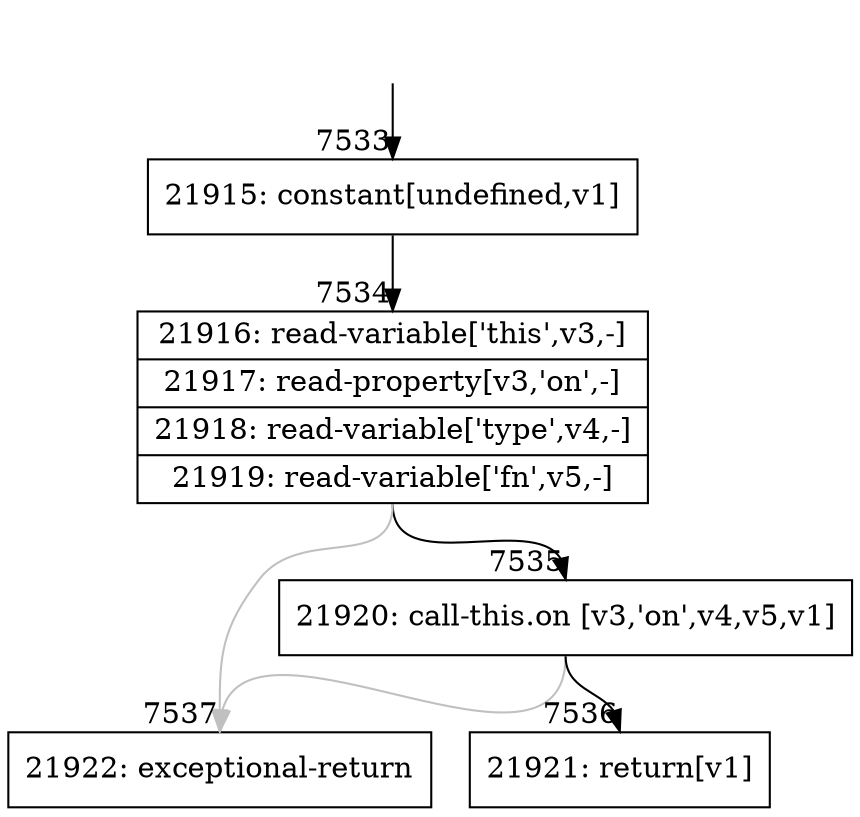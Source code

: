 digraph {
rankdir="TD"
BB_entry477[shape=none,label=""];
BB_entry477 -> BB7533 [tailport=s, headport=n, headlabel="    7533"]
BB7533 [shape=record label="{21915: constant[undefined,v1]}" ] 
BB7533 -> BB7534 [tailport=s, headport=n, headlabel="      7534"]
BB7534 [shape=record label="{21916: read-variable['this',v3,-]|21917: read-property[v3,'on',-]|21918: read-variable['type',v4,-]|21919: read-variable['fn',v5,-]}" ] 
BB7534 -> BB7535 [tailport=s, headport=n, headlabel="      7535"]
BB7534 -> BB7537 [tailport=s, headport=n, color=gray, headlabel="      7537"]
BB7535 [shape=record label="{21920: call-this.on [v3,'on',v4,v5,v1]}" ] 
BB7535 -> BB7536 [tailport=s, headport=n, headlabel="      7536"]
BB7535 -> BB7537 [tailport=s, headport=n, color=gray]
BB7536 [shape=record label="{21921: return[v1]}" ] 
BB7537 [shape=record label="{21922: exceptional-return}" ] 
}
